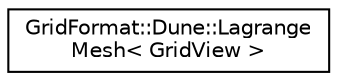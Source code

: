 digraph "Graphical Class Hierarchy"
{
 // LATEX_PDF_SIZE
  edge [fontname="Helvetica",fontsize="10",labelfontname="Helvetica",labelfontsize="10"];
  node [fontname="Helvetica",fontsize="10",shape=record];
  rankdir="LR";
  Node0 [label="GridFormat::Dune::Lagrange\lMesh\< GridView \>",height=0.2,width=0.4,color="black", fillcolor="white", style="filled",URL="$classGridFormat_1_1Dune_1_1LagrangeMesh.html",tooltip=" "];
}
